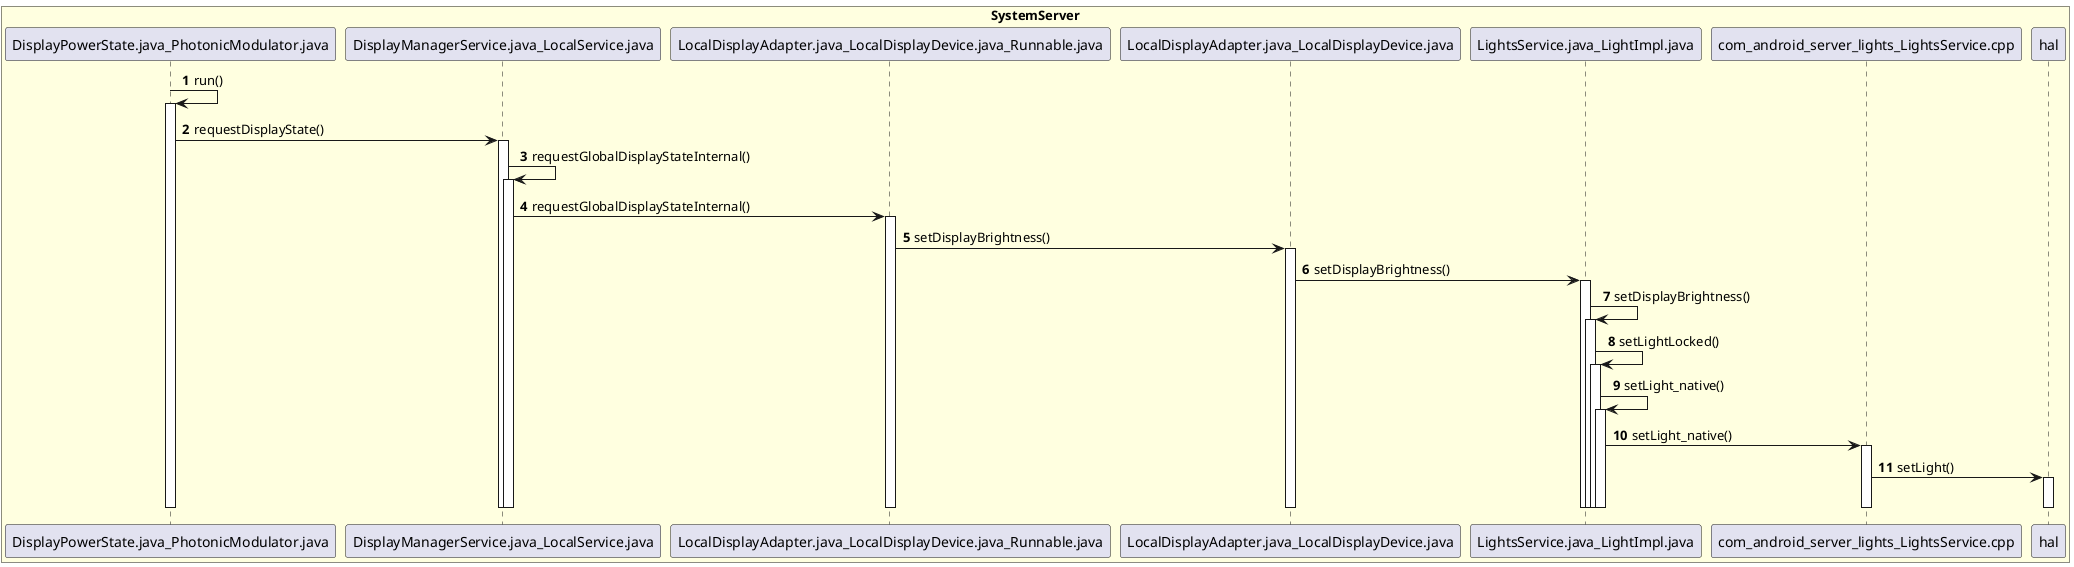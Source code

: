@startuml
'https://plantuml.com/sequence-diagram

autonumber

box "SystemServer" #LightYellow
participant DisplayPowerState.java_PhotonicModulator.java
participant DisplayManagerService.java_LocalService.java
participant LocalDisplayAdapter.java_LocalDisplayDevice.java_Runnable.java
participant LocalDisplayAdapter.java_LocalDisplayDevice.java
participant LightsService.java_LightImpl.java
participant com_android_server_lights_LightsService.cpp
participant hal

end box

DisplayPowerState.java_PhotonicModulator.java -> DisplayPowerState.java_PhotonicModulator.java: run()
activate DisplayPowerState.java_PhotonicModulator.java
DisplayPowerState.java_PhotonicModulator.java -> DisplayManagerService.java_LocalService.java: requestDisplayState()
activate DisplayManagerService.java_LocalService.java
DisplayManagerService.java_LocalService.java -> DisplayManagerService.java_LocalService.java: requestGlobalDisplayStateInternal()
activate DisplayManagerService.java_LocalService.java
DisplayManagerService.java_LocalService.java -> LocalDisplayAdapter.java_LocalDisplayDevice.java_Runnable.java: requestGlobalDisplayStateInternal()
activate LocalDisplayAdapter.java_LocalDisplayDevice.java_Runnable.java
LocalDisplayAdapter.java_LocalDisplayDevice.java_Runnable.java -> LocalDisplayAdapter.java_LocalDisplayDevice.java: setDisplayBrightness()
activate LocalDisplayAdapter.java_LocalDisplayDevice.java
LocalDisplayAdapter.java_LocalDisplayDevice.java -> LightsService.java_LightImpl.java: setDisplayBrightness()
activate LightsService.java_LightImpl.java
LightsService.java_LightImpl.java -> LightsService.java_LightImpl.java: setDisplayBrightness()
activate LightsService.java_LightImpl.java
LightsService.java_LightImpl.java -> LightsService.java_LightImpl.java: setLightLocked()
activate LightsService.java_LightImpl.java
LightsService.java_LightImpl.java -> LightsService.java_LightImpl.java: setLight_native()
activate LightsService.java_LightImpl.java

LightsService.java_LightImpl.java -> com_android_server_lights_LightsService.cpp: setLight_native()
activate com_android_server_lights_LightsService.cpp
com_android_server_lights_LightsService.cpp -> hal: setLight()
activate hal
deactivate hal
deactivate com_android_server_lights_LightsService.cpp
deactivate LightsService.java_LightImpl.java
deactivate LightsService.java_LightImpl.java
deactivate LightsService.java_LightImpl.java
deactivate LightsService.java_LightImpl.java
deactivate LocalDisplayAdapter.java_LocalDisplayDevice.java
deactivate LocalDisplayAdapter.java_LocalDisplayDevice.java_Runnable.java
deactivate DisplayManagerService.java_LocalService.java
deactivate DisplayManagerService.java_LocalService.java
deactivate DisplayPowerState.java_PhotonicModulator.java



@enduml